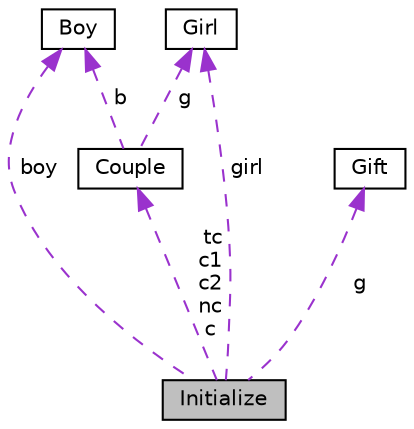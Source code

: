 digraph "Initialize"
{
  edge [fontname="Helvetica",fontsize="10",labelfontname="Helvetica",labelfontsize="10"];
  node [fontname="Helvetica",fontsize="10",shape=record];
  Node1 [label="Initialize",height=0.2,width=0.4,color="black", fillcolor="grey75", style="filled", fontcolor="black"];
  Node2 -> Node1 [dir="back",color="darkorchid3",fontsize="10",style="dashed",label=" boy" ,fontname="Helvetica"];
  Node2 [label="Boy",height=0.2,width=0.4,color="black", fillcolor="white", style="filled",URL="$classBoy.html",tooltip="class contains various attributes of a boy such as name,attractiveness,intelligence,budget etc. "];
  Node3 -> Node1 [dir="back",color="darkorchid3",fontsize="10",style="dashed",label=" girl" ,fontname="Helvetica"];
  Node3 [label="Girl",height=0.2,width=0.4,color="black", fillcolor="white", style="filled",URL="$classGirl.html",tooltip="class containing details of a girl "];
  Node4 -> Node1 [dir="back",color="darkorchid3",fontsize="10",style="dashed",label=" g" ,fontname="Helvetica"];
  Node4 [label="Gift",height=0.2,width=0.4,color="black", fillcolor="white", style="filled",URL="$classGift.html",tooltip="contains details of gift "];
  Node5 -> Node1 [dir="back",color="darkorchid3",fontsize="10",style="dashed",label=" tc\nc1\nc2\nnc\nc" ,fontname="Helvetica"];
  Node5 [label="Couple",height=0.2,width=0.4,color="black", fillcolor="white", style="filled",URL="$classCouple.html",tooltip="class contains various attributes of couple "];
  Node2 -> Node5 [dir="back",color="darkorchid3",fontsize="10",style="dashed",label=" b" ,fontname="Helvetica"];
  Node3 -> Node5 [dir="back",color="darkorchid3",fontsize="10",style="dashed",label=" g" ,fontname="Helvetica"];
}
